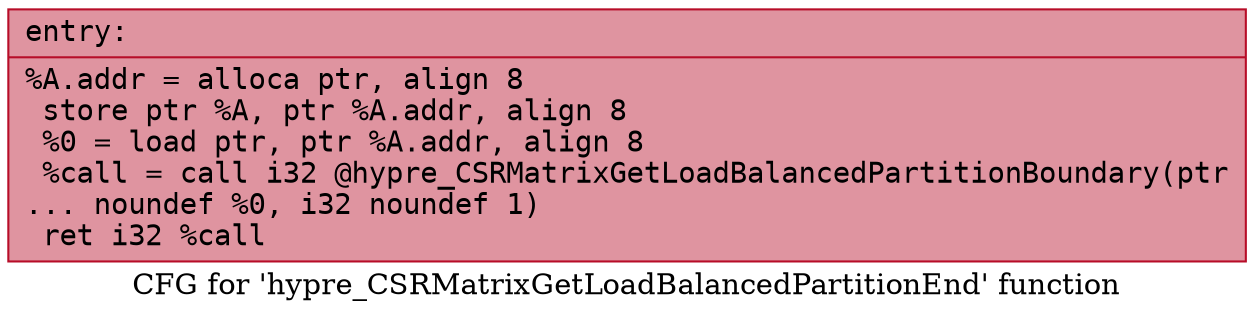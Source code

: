 digraph "CFG for 'hypre_CSRMatrixGetLoadBalancedPartitionEnd' function" {
	label="CFG for 'hypre_CSRMatrixGetLoadBalancedPartitionEnd' function";

	Node0x558241d377f0 [shape=record,color="#b70d28ff", style=filled, fillcolor="#b70d2870" fontname="Courier",label="{entry:\l|  %A.addr = alloca ptr, align 8\l  store ptr %A, ptr %A.addr, align 8\l  %0 = load ptr, ptr %A.addr, align 8\l  %call = call i32 @hypre_CSRMatrixGetLoadBalancedPartitionBoundary(ptr\l... noundef %0, i32 noundef 1)\l  ret i32 %call\l}"];
}
